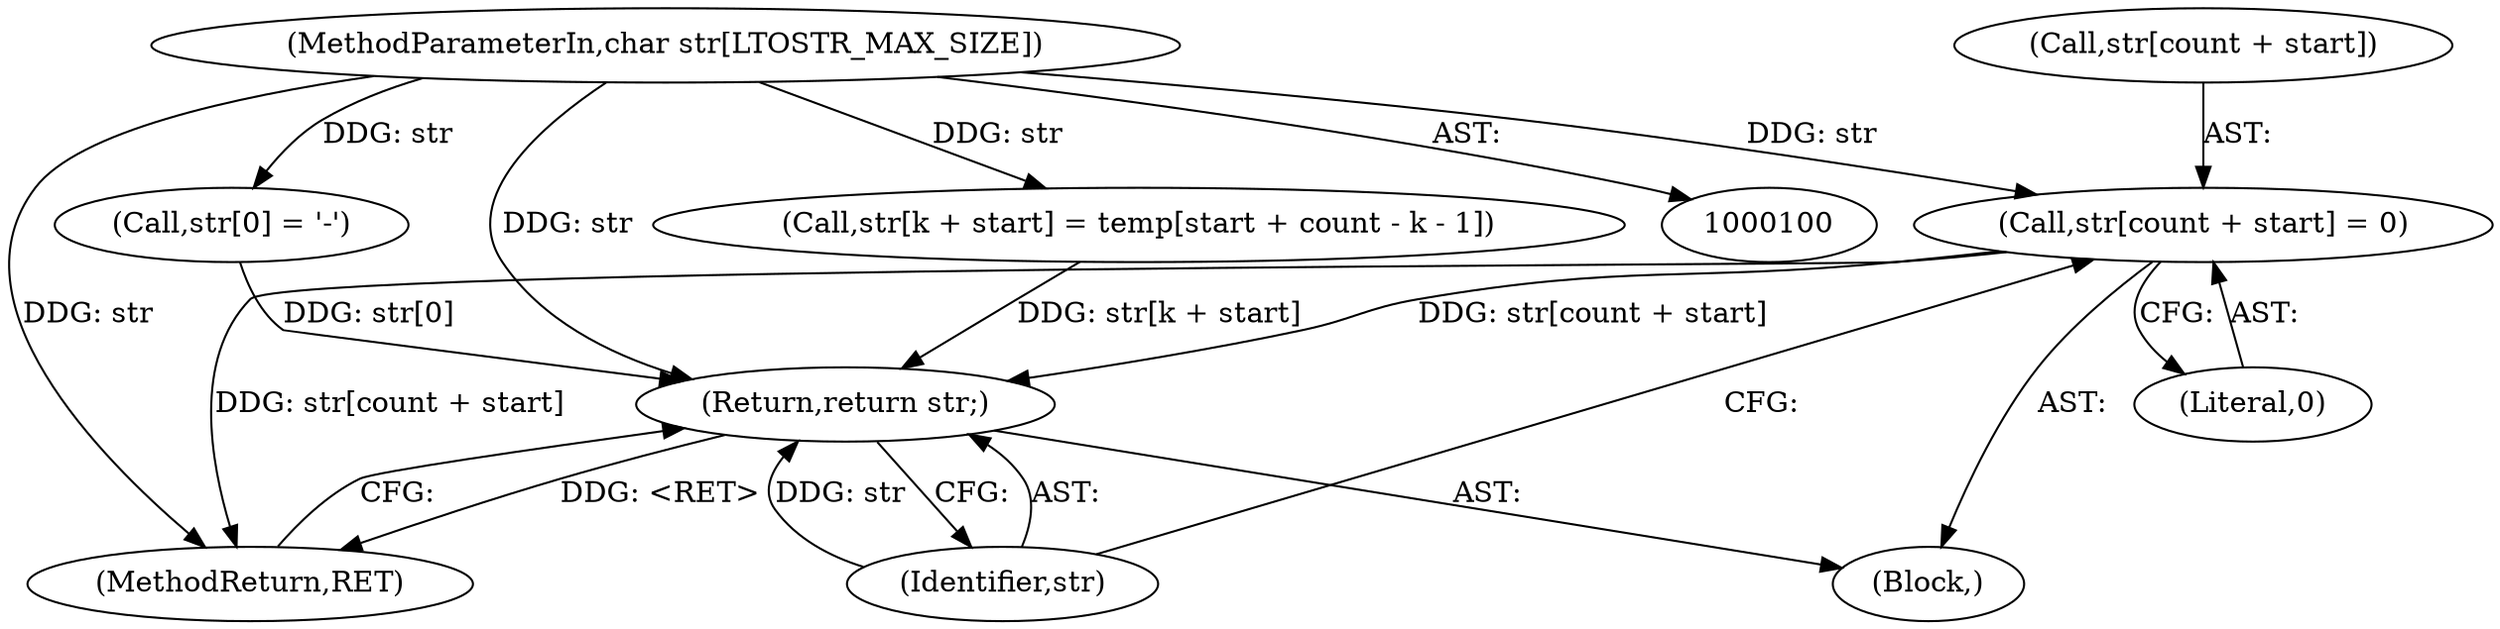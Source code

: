 digraph "0_savannah_4d4f992826a4962790ecd0cce6fbba4a415ce149@array" {
"1000197" [label="(Call,str[count + start] = 0)"];
"1000102" [label="(MethodParameterIn,char str[LTOSTR_MAX_SIZE])"];
"1000204" [label="(Return,return str;)"];
"1000205" [label="(Identifier,str)"];
"1000206" [label="(MethodReturn,RET)"];
"1000204" [label="(Return,return str;)"];
"1000198" [label="(Call,str[count + start])"];
"1000203" [label="(Literal,0)"];
"1000103" [label="(Block,)"];
"1000197" [label="(Call,str[count + start] = 0)"];
"1000102" [label="(MethodParameterIn,char str[LTOSTR_MAX_SIZE])"];
"1000182" [label="(Call,str[k + start] = temp[start + count - k - 1])"];
"1000115" [label="(Call,str[0] = '-')"];
"1000197" -> "1000103"  [label="AST: "];
"1000197" -> "1000203"  [label="CFG: "];
"1000198" -> "1000197"  [label="AST: "];
"1000203" -> "1000197"  [label="AST: "];
"1000205" -> "1000197"  [label="CFG: "];
"1000197" -> "1000206"  [label="DDG: str[count + start]"];
"1000102" -> "1000197"  [label="DDG: str"];
"1000197" -> "1000204"  [label="DDG: str[count + start]"];
"1000102" -> "1000100"  [label="AST: "];
"1000102" -> "1000206"  [label="DDG: str"];
"1000102" -> "1000115"  [label="DDG: str"];
"1000102" -> "1000182"  [label="DDG: str"];
"1000102" -> "1000204"  [label="DDG: str"];
"1000204" -> "1000103"  [label="AST: "];
"1000204" -> "1000205"  [label="CFG: "];
"1000205" -> "1000204"  [label="AST: "];
"1000206" -> "1000204"  [label="CFG: "];
"1000204" -> "1000206"  [label="DDG: <RET>"];
"1000205" -> "1000204"  [label="DDG: str"];
"1000115" -> "1000204"  [label="DDG: str[0]"];
"1000182" -> "1000204"  [label="DDG: str[k + start]"];
}
